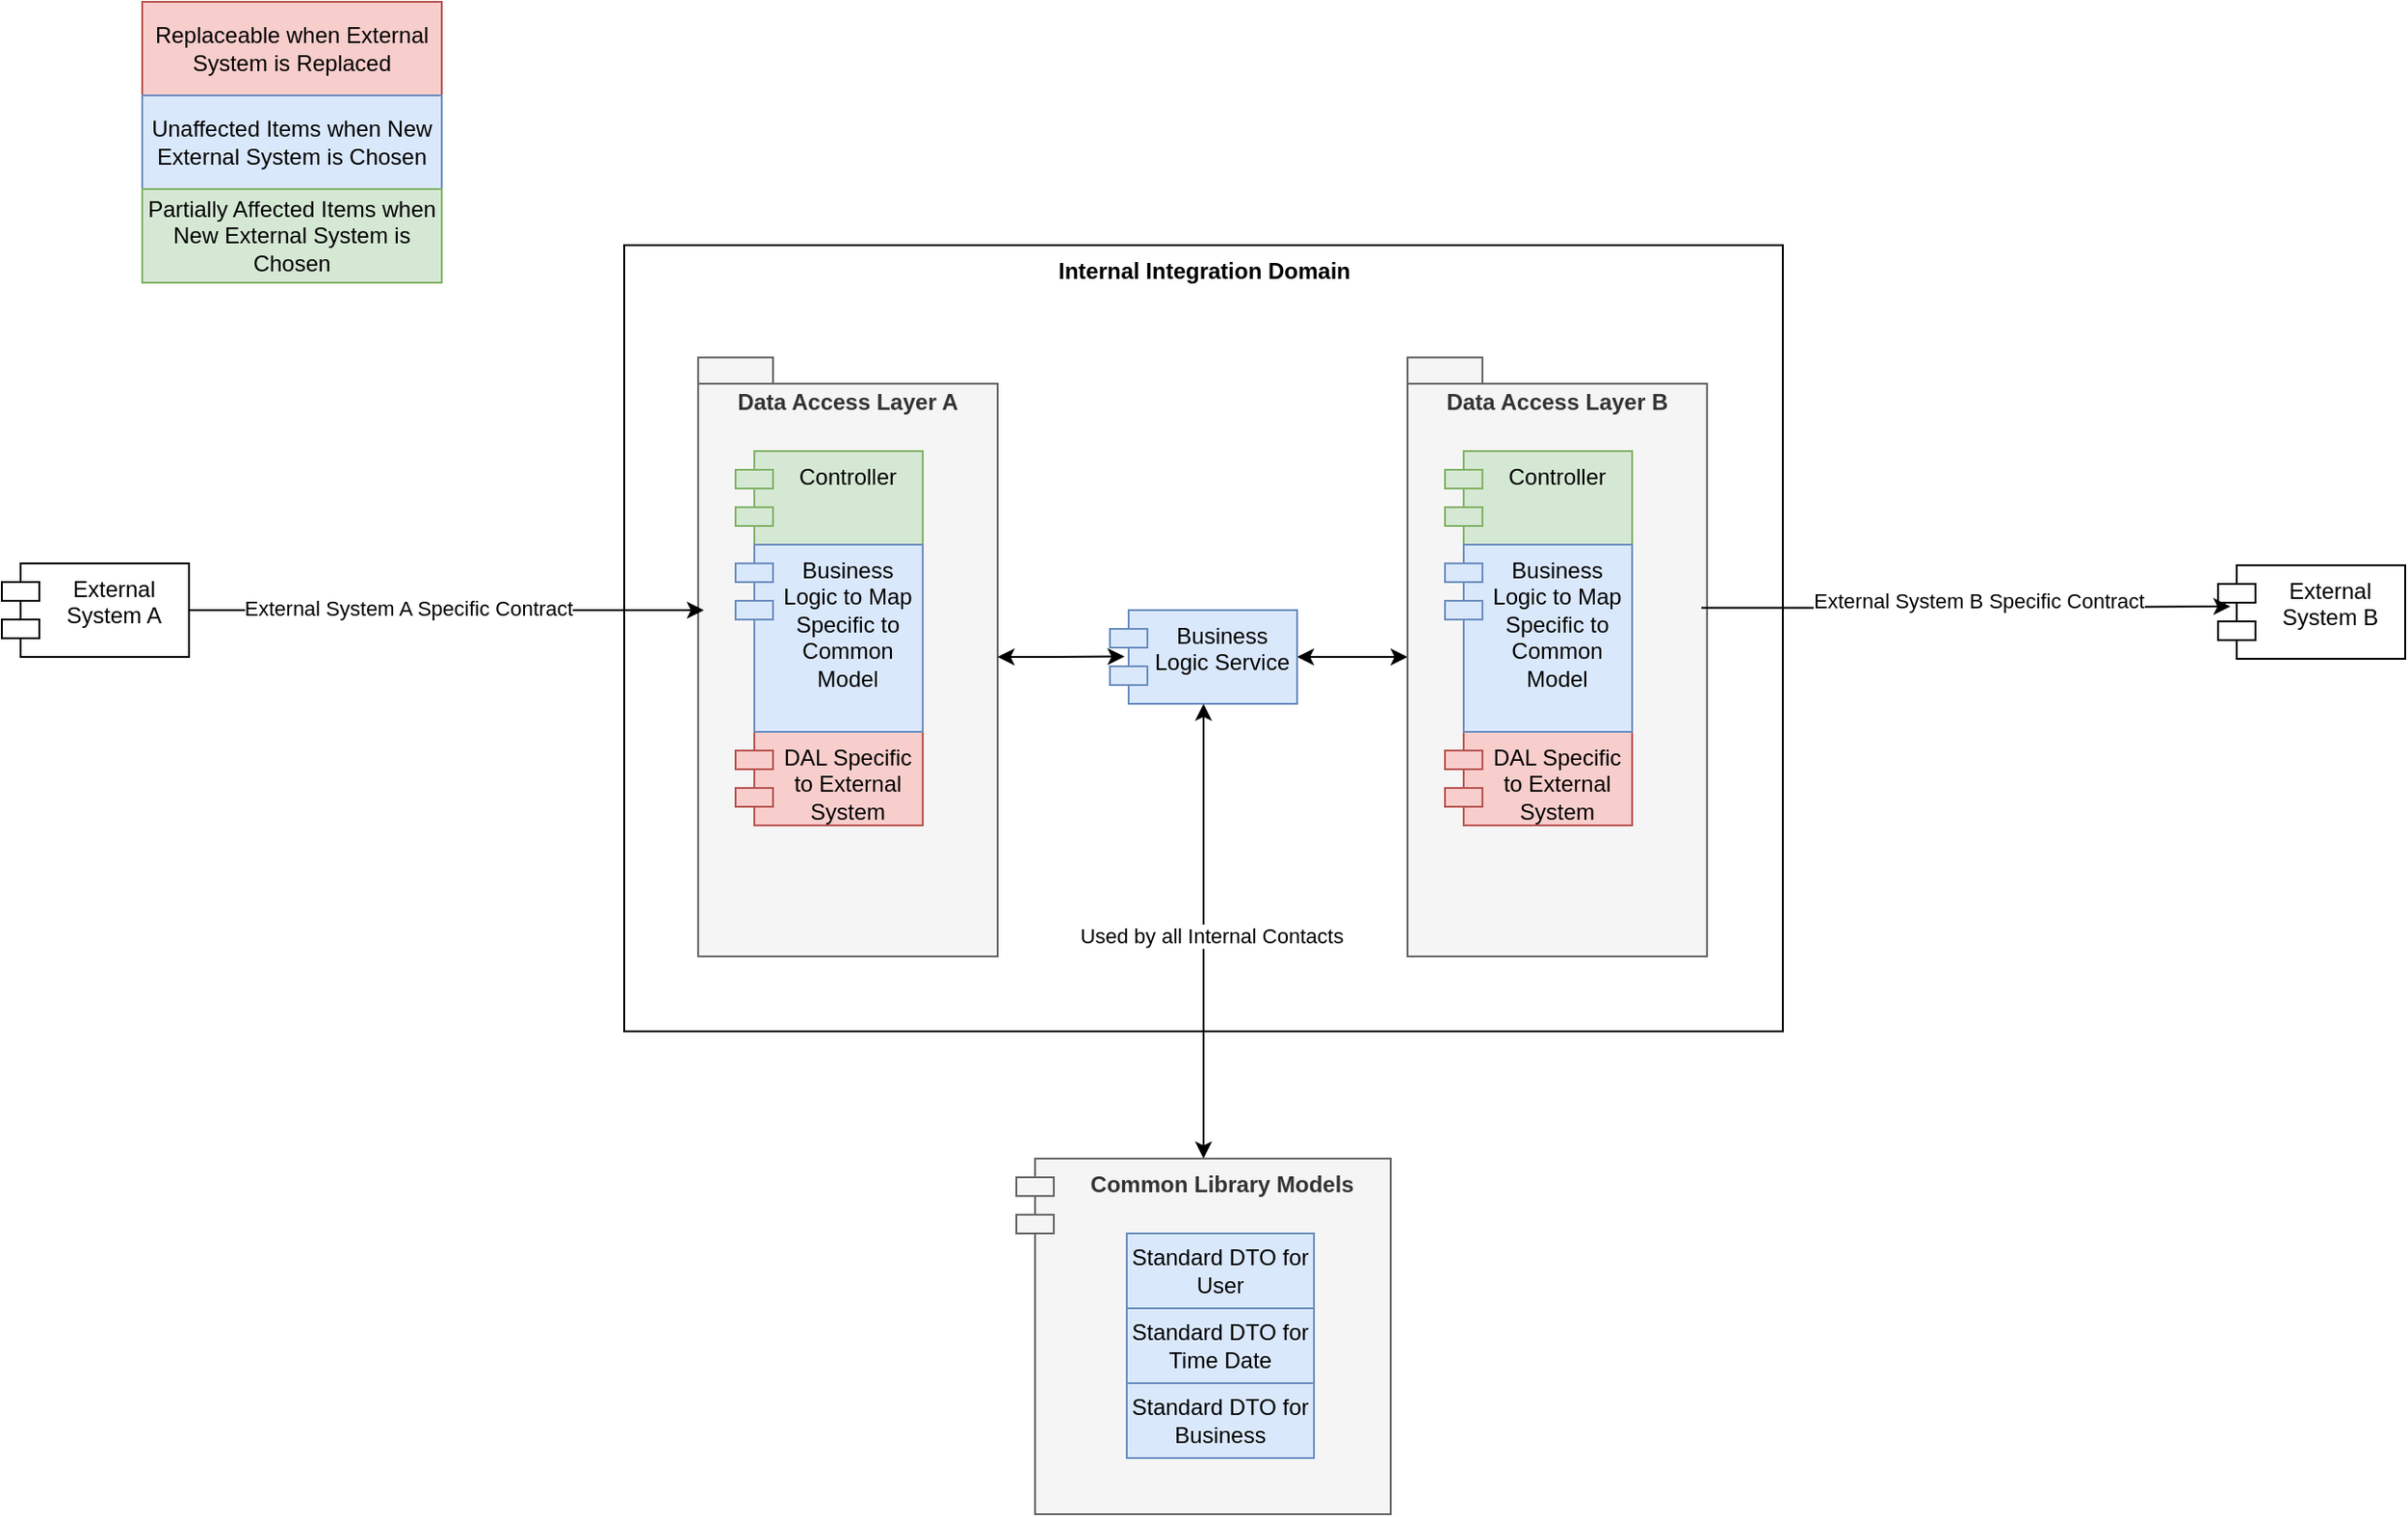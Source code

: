 <mxfile version="27.1.5">
  <diagram id="dyNKDaSU1vTZ6DuCBubI" name="Page-1">
    <mxGraphModel dx="2891" dy="1060" grid="1" gridSize="10" guides="1" tooltips="1" connect="1" arrows="1" fold="1" page="1" pageScale="1" pageWidth="1654" pageHeight="1169" math="0" shadow="0">
      <root>
        <mxCell id="0" />
        <mxCell id="1" parent="0" />
        <mxCell id="kSrOupJKoneCSfeGf1xe-4" value="&lt;b&gt;Internal Integration Domain&lt;/b&gt;" style="html=1;whiteSpace=wrap;verticalAlign=top;" parent="1" vertex="1">
          <mxGeometry x="257.5" y="230" width="619" height="420" as="geometry" />
        </mxCell>
        <mxCell id="kSrOupJKoneCSfeGf1xe-17" value="" style="edgeStyle=orthogonalEdgeStyle;rounded=0;orthogonalLoop=1;jettySize=auto;html=1;entryX=0.5;entryY=1;entryDx=0;entryDy=0;startArrow=classic;startFill=1;" parent="1" source="kSrOupJKoneCSfeGf1xe-10" edge="1" target="kSrOupJKoneCSfeGf1xe-9">
          <mxGeometry relative="1" as="geometry">
            <mxPoint x="490" y="450" as="targetPoint" />
          </mxGeometry>
        </mxCell>
        <mxCell id="kSrOupJKoneCSfeGf1xe-18" value="Used by all Internal Contacts" style="edgeLabel;html=1;align=center;verticalAlign=middle;resizable=0;points=[];" parent="kSrOupJKoneCSfeGf1xe-17" vertex="1" connectable="0">
          <mxGeometry x="-0.206" y="-1" relative="1" as="geometry">
            <mxPoint x="3" y="-23" as="offset" />
          </mxGeometry>
        </mxCell>
        <mxCell id="kSrOupJKoneCSfeGf1xe-10" value="&lt;b&gt;Common Library Models&lt;/b&gt;" style="shape=module;align=left;spacingLeft=20;align=center;verticalAlign=top;whiteSpace=wrap;html=1;fillColor=#f5f5f5;fontColor=#333333;strokeColor=#666666;" parent="1" vertex="1">
          <mxGeometry x="467" y="718" width="200" height="190" as="geometry" />
        </mxCell>
        <mxCell id="kSrOupJKoneCSfeGf1xe-6" value="Data Access Layer A" style="shape=folder;fontStyle=1;spacingTop=10;tabWidth=40;tabHeight=14;tabPosition=left;html=1;whiteSpace=wrap;verticalAlign=top;fillColor=#f5f5f5;fontColor=#333333;strokeColor=#666666;" parent="1" vertex="1">
          <mxGeometry x="297" y="290" width="160" height="320" as="geometry" />
        </mxCell>
        <mxCell id="kSrOupJKoneCSfeGf1xe-1" value="Standard DTO for User" style="whiteSpace=wrap;html=1;align=center;fillColor=#dae8fc;strokeColor=#6c8ebf;" parent="1" vertex="1">
          <mxGeometry x="526" y="758" width="100" height="40" as="geometry" />
        </mxCell>
        <mxCell id="kSrOupJKoneCSfeGf1xe-2" value="Standard DTO for Time Date" style="whiteSpace=wrap;html=1;align=center;fillColor=#dae8fc;strokeColor=#6c8ebf;" parent="1" vertex="1">
          <mxGeometry x="526" y="798" width="100" height="40" as="geometry" />
        </mxCell>
        <mxCell id="kSrOupJKoneCSfeGf1xe-3" value="Standard DTO for Business" style="whiteSpace=wrap;html=1;align=center;fillColor=#dae8fc;strokeColor=#6c8ebf;" parent="1" vertex="1">
          <mxGeometry x="526" y="838" width="100" height="40" as="geometry" />
        </mxCell>
        <mxCell id="kSrOupJKoneCSfeGf1xe-7" value="Controller" style="shape=module;align=left;spacingLeft=20;align=center;verticalAlign=top;whiteSpace=wrap;html=1;fillColor=#d5e8d4;strokeColor=#82b366;" parent="1" vertex="1">
          <mxGeometry x="317" y="340" width="100" height="50" as="geometry" />
        </mxCell>
        <mxCell id="kSrOupJKoneCSfeGf1xe-8" value="DAL Specific to External System" style="shape=module;align=left;spacingLeft=20;align=center;verticalAlign=top;whiteSpace=wrap;html=1;fillColor=#f8cecc;strokeColor=#b85450;" parent="1" vertex="1">
          <mxGeometry x="317" y="490" width="100" height="50" as="geometry" />
        </mxCell>
        <mxCell id="kSrOupJKoneCSfeGf1xe-25" style="edgeStyle=orthogonalEdgeStyle;rounded=0;orthogonalLoop=1;jettySize=auto;html=1;exitX=1;exitY=0.5;exitDx=0;exitDy=0;startArrow=classic;startFill=1;" parent="1" source="kSrOupJKoneCSfeGf1xe-9" target="kSrOupJKoneCSfeGf1xe-13" edge="1">
          <mxGeometry relative="1" as="geometry" />
        </mxCell>
        <mxCell id="kSrOupJKoneCSfeGf1xe-9" value="Business Logic Service" style="shape=module;align=left;spacingLeft=20;align=center;verticalAlign=top;whiteSpace=wrap;html=1;fillColor=#dae8fc;strokeColor=#6c8ebf;" parent="1" vertex="1">
          <mxGeometry x="517" y="425" width="100" height="50" as="geometry" />
        </mxCell>
        <mxCell id="kSrOupJKoneCSfeGf1xe-12" value="Business Logic to Map Specific to Common Model" style="shape=module;align=left;spacingLeft=20;align=center;verticalAlign=top;whiteSpace=wrap;html=1;fillColor=#dae8fc;strokeColor=#6c8ebf;" parent="1" vertex="1">
          <mxGeometry x="317" y="390" width="100" height="100" as="geometry" />
        </mxCell>
        <mxCell id="kSrOupJKoneCSfeGf1xe-13" value="Data Access Layer B" style="shape=folder;fontStyle=1;spacingTop=10;tabWidth=40;tabHeight=14;tabPosition=left;html=1;whiteSpace=wrap;verticalAlign=top;fillColor=#f5f5f5;fontColor=#333333;strokeColor=#666666;" parent="1" vertex="1">
          <mxGeometry x="676" y="290" width="160" height="320" as="geometry" />
        </mxCell>
        <mxCell id="kSrOupJKoneCSfeGf1xe-14" value="Controller" style="shape=module;align=left;spacingLeft=20;align=center;verticalAlign=top;whiteSpace=wrap;html=1;fillColor=#d5e8d4;strokeColor=#82b366;" parent="1" vertex="1">
          <mxGeometry x="696" y="340" width="100" height="50" as="geometry" />
        </mxCell>
        <mxCell id="kSrOupJKoneCSfeGf1xe-15" value="DAL Specific to External System" style="shape=module;align=left;spacingLeft=20;align=center;verticalAlign=top;whiteSpace=wrap;html=1;fillColor=#f8cecc;strokeColor=#b85450;" parent="1" vertex="1">
          <mxGeometry x="696" y="490" width="100" height="50" as="geometry" />
        </mxCell>
        <mxCell id="kSrOupJKoneCSfeGf1xe-16" value="Business Logic to Map Specific to Common Model" style="shape=module;align=left;spacingLeft=20;align=center;verticalAlign=top;whiteSpace=wrap;html=1;fillColor=#dae8fc;strokeColor=#6c8ebf;" parent="1" vertex="1">
          <mxGeometry x="696" y="390" width="100" height="100" as="geometry" />
        </mxCell>
        <mxCell id="kSrOupJKoneCSfeGf1xe-19" value="External System A" style="shape=module;align=left;spacingLeft=20;align=center;verticalAlign=top;whiteSpace=wrap;html=1;" parent="1" vertex="1">
          <mxGeometry x="-75" y="400" width="100" height="50" as="geometry" />
        </mxCell>
        <mxCell id="kSrOupJKoneCSfeGf1xe-20" value="External System B" style="shape=module;align=left;spacingLeft=20;align=center;verticalAlign=top;whiteSpace=wrap;html=1;" parent="1" vertex="1">
          <mxGeometry x="1109" y="401" width="100" height="50" as="geometry" />
        </mxCell>
        <mxCell id="kSrOupJKoneCSfeGf1xe-23" style="edgeStyle=orthogonalEdgeStyle;rounded=0;orthogonalLoop=1;jettySize=auto;html=1;entryX=0.019;entryY=0.422;entryDx=0;entryDy=0;entryPerimeter=0;" parent="1" source="kSrOupJKoneCSfeGf1xe-19" target="kSrOupJKoneCSfeGf1xe-6" edge="1">
          <mxGeometry relative="1" as="geometry" />
        </mxCell>
        <mxCell id="3NAOIcg3fh-dgqaPm8jX-1" value="External System A Specific Contract" style="edgeLabel;html=1;align=center;verticalAlign=middle;resizable=0;points=[];" parent="kSrOupJKoneCSfeGf1xe-23" connectable="0" vertex="1">
          <mxGeometry x="-0.153" y="1" relative="1" as="geometry">
            <mxPoint as="offset" />
          </mxGeometry>
        </mxCell>
        <mxCell id="kSrOupJKoneCSfeGf1xe-24" style="edgeStyle=orthogonalEdgeStyle;rounded=0;orthogonalLoop=1;jettySize=auto;html=1;entryX=0.078;entryY=0.495;entryDx=0;entryDy=0;entryPerimeter=0;startArrow=classic;startFill=1;" parent="1" source="kSrOupJKoneCSfeGf1xe-6" target="kSrOupJKoneCSfeGf1xe-9" edge="1">
          <mxGeometry relative="1" as="geometry" />
        </mxCell>
        <mxCell id="kSrOupJKoneCSfeGf1xe-26" style="edgeStyle=orthogonalEdgeStyle;rounded=0;orthogonalLoop=1;jettySize=auto;html=1;entryX=0.066;entryY=0.44;entryDx=0;entryDy=0;entryPerimeter=0;exitX=0.981;exitY=0.418;exitDx=0;exitDy=0;exitPerimeter=0;" parent="1" source="kSrOupJKoneCSfeGf1xe-13" target="kSrOupJKoneCSfeGf1xe-20" edge="1">
          <mxGeometry relative="1" as="geometry" />
        </mxCell>
        <mxCell id="3NAOIcg3fh-dgqaPm8jX-2" value="External System B Specific Contract" style="edgeLabel;html=1;align=center;verticalAlign=middle;resizable=0;points=[];" parent="kSrOupJKoneCSfeGf1xe-26" connectable="0" vertex="1">
          <mxGeometry x="0.393" y="2" relative="1" as="geometry">
            <mxPoint x="-49" y="-1" as="offset" />
          </mxGeometry>
        </mxCell>
        <mxCell id="Uvi2nJp3I-aQco5nNf3v-2" value="Replaceable when External System&amp;nbsp;&lt;span style=&quot;background-color: transparent; color: light-dark(rgb(0, 0, 0), rgb(255, 255, 255));&quot;&gt;is Replaced&lt;/span&gt;" style="html=1;whiteSpace=wrap;fillColor=#f8cecc;strokeColor=#b85450;" vertex="1" parent="1">
          <mxGeometry y="100" width="160" height="50" as="geometry" />
        </mxCell>
        <mxCell id="Uvi2nJp3I-aQco5nNf3v-3" value="Unaffected Items when New External System is Chosen" style="html=1;whiteSpace=wrap;fillColor=#dae8fc;strokeColor=#6c8ebf;" vertex="1" parent="1">
          <mxGeometry y="150" width="160" height="50" as="geometry" />
        </mxCell>
        <mxCell id="Uvi2nJp3I-aQco5nNf3v-4" value="Partially Affected Items when New External System is Chosen" style="html=1;whiteSpace=wrap;fillColor=#d5e8d4;strokeColor=#82b366;" vertex="1" parent="1">
          <mxGeometry y="200" width="160" height="50" as="geometry" />
        </mxCell>
      </root>
    </mxGraphModel>
  </diagram>
</mxfile>
